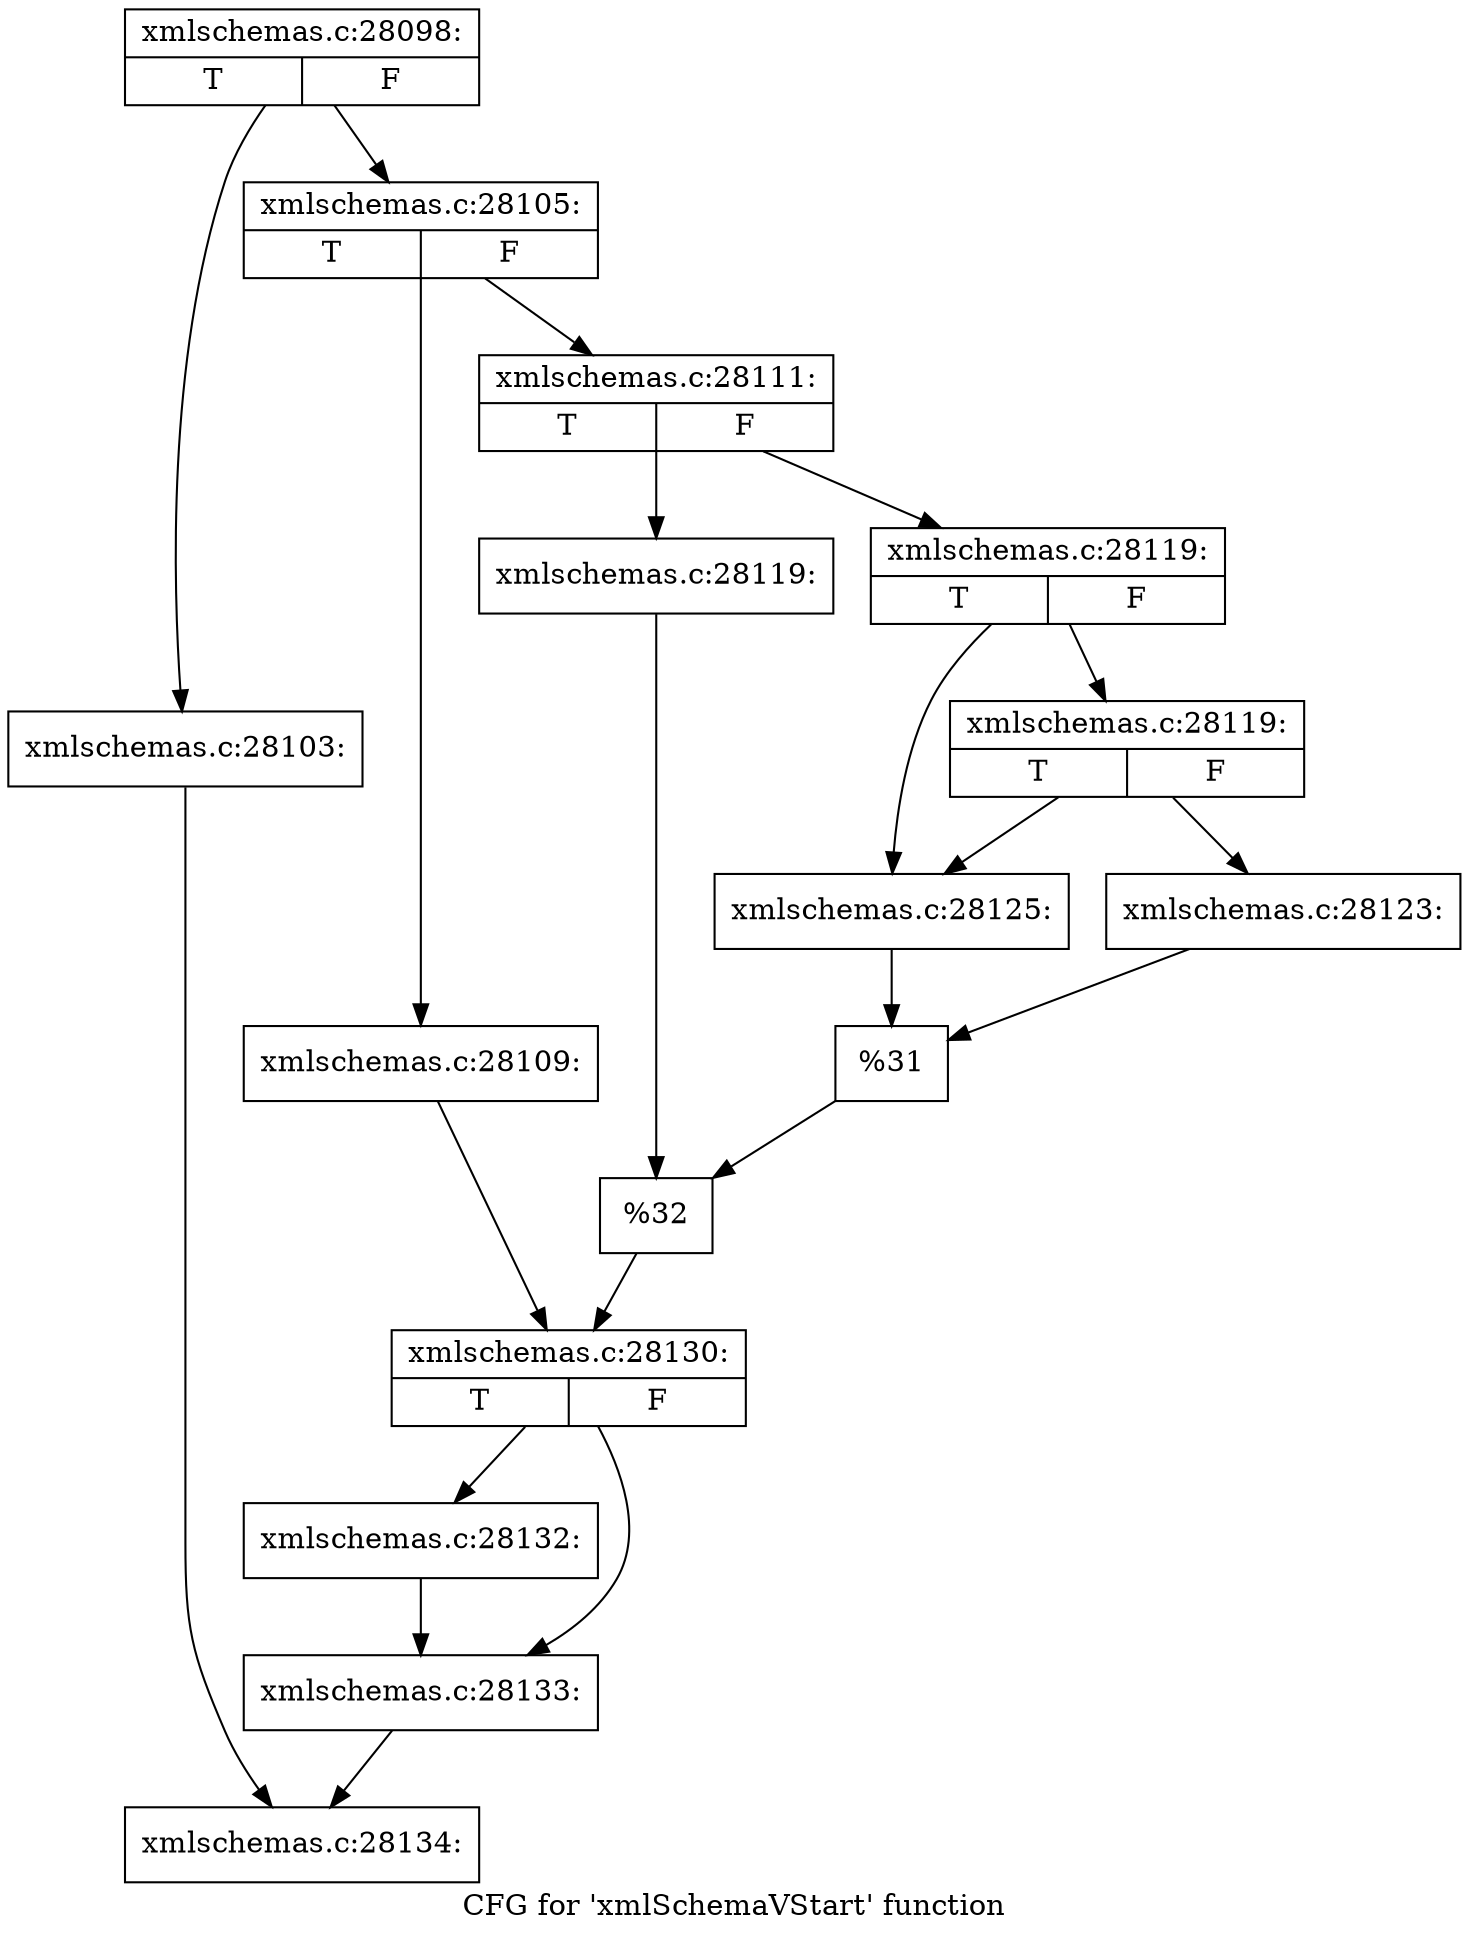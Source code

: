 digraph "CFG for 'xmlSchemaVStart' function" {
	label="CFG for 'xmlSchemaVStart' function";

	Node0x5836be0 [shape=record,label="{xmlschemas.c:28098:|{<s0>T|<s1>F}}"];
	Node0x5836be0 -> Node0x5841a70;
	Node0x5836be0 -> Node0x5841ac0;
	Node0x5841a70 [shape=record,label="{xmlschemas.c:28103:}"];
	Node0x5841a70 -> Node0x5841770;
	Node0x5841ac0 [shape=record,label="{xmlschemas.c:28105:|{<s0>T|<s1>F}}"];
	Node0x5841ac0 -> Node0x5843540;
	Node0x5841ac0 -> Node0x58435e0;
	Node0x5843540 [shape=record,label="{xmlschemas.c:28109:}"];
	Node0x5843540 -> Node0x5843590;
	Node0x58435e0 [shape=record,label="{xmlschemas.c:28111:|{<s0>T|<s1>F}}"];
	Node0x58435e0 -> Node0x5844340;
	Node0x58435e0 -> Node0x58446c0;
	Node0x5844340 [shape=record,label="{xmlschemas.c:28119:}"];
	Node0x5844340 -> Node0x5844670;
	Node0x58446c0 [shape=record,label="{xmlschemas.c:28119:|{<s0>T|<s1>F}}"];
	Node0x58446c0 -> Node0x5844b40;
	Node0x58446c0 -> Node0x5844af0;
	Node0x5844b40 [shape=record,label="{xmlschemas.c:28119:|{<s0>T|<s1>F}}"];
	Node0x5844b40 -> Node0x5844a50;
	Node0x5844b40 -> Node0x5844af0;
	Node0x5844a50 [shape=record,label="{xmlschemas.c:28123:}"];
	Node0x5844a50 -> Node0x5844aa0;
	Node0x5844af0 [shape=record,label="{xmlschemas.c:28125:}"];
	Node0x5844af0 -> Node0x5844aa0;
	Node0x5844aa0 [shape=record,label="{%31}"];
	Node0x5844aa0 -> Node0x5844670;
	Node0x5844670 [shape=record,label="{%32}"];
	Node0x5844670 -> Node0x5843590;
	Node0x5843590 [shape=record,label="{xmlschemas.c:28130:|{<s0>T|<s1>F}}"];
	Node0x5843590 -> Node0x5845610;
	Node0x5843590 -> Node0x58461a0;
	Node0x5845610 [shape=record,label="{xmlschemas.c:28132:}"];
	Node0x5845610 -> Node0x58461a0;
	Node0x58461a0 [shape=record,label="{xmlschemas.c:28133:}"];
	Node0x58461a0 -> Node0x5841770;
	Node0x5841770 [shape=record,label="{xmlschemas.c:28134:}"];
}
